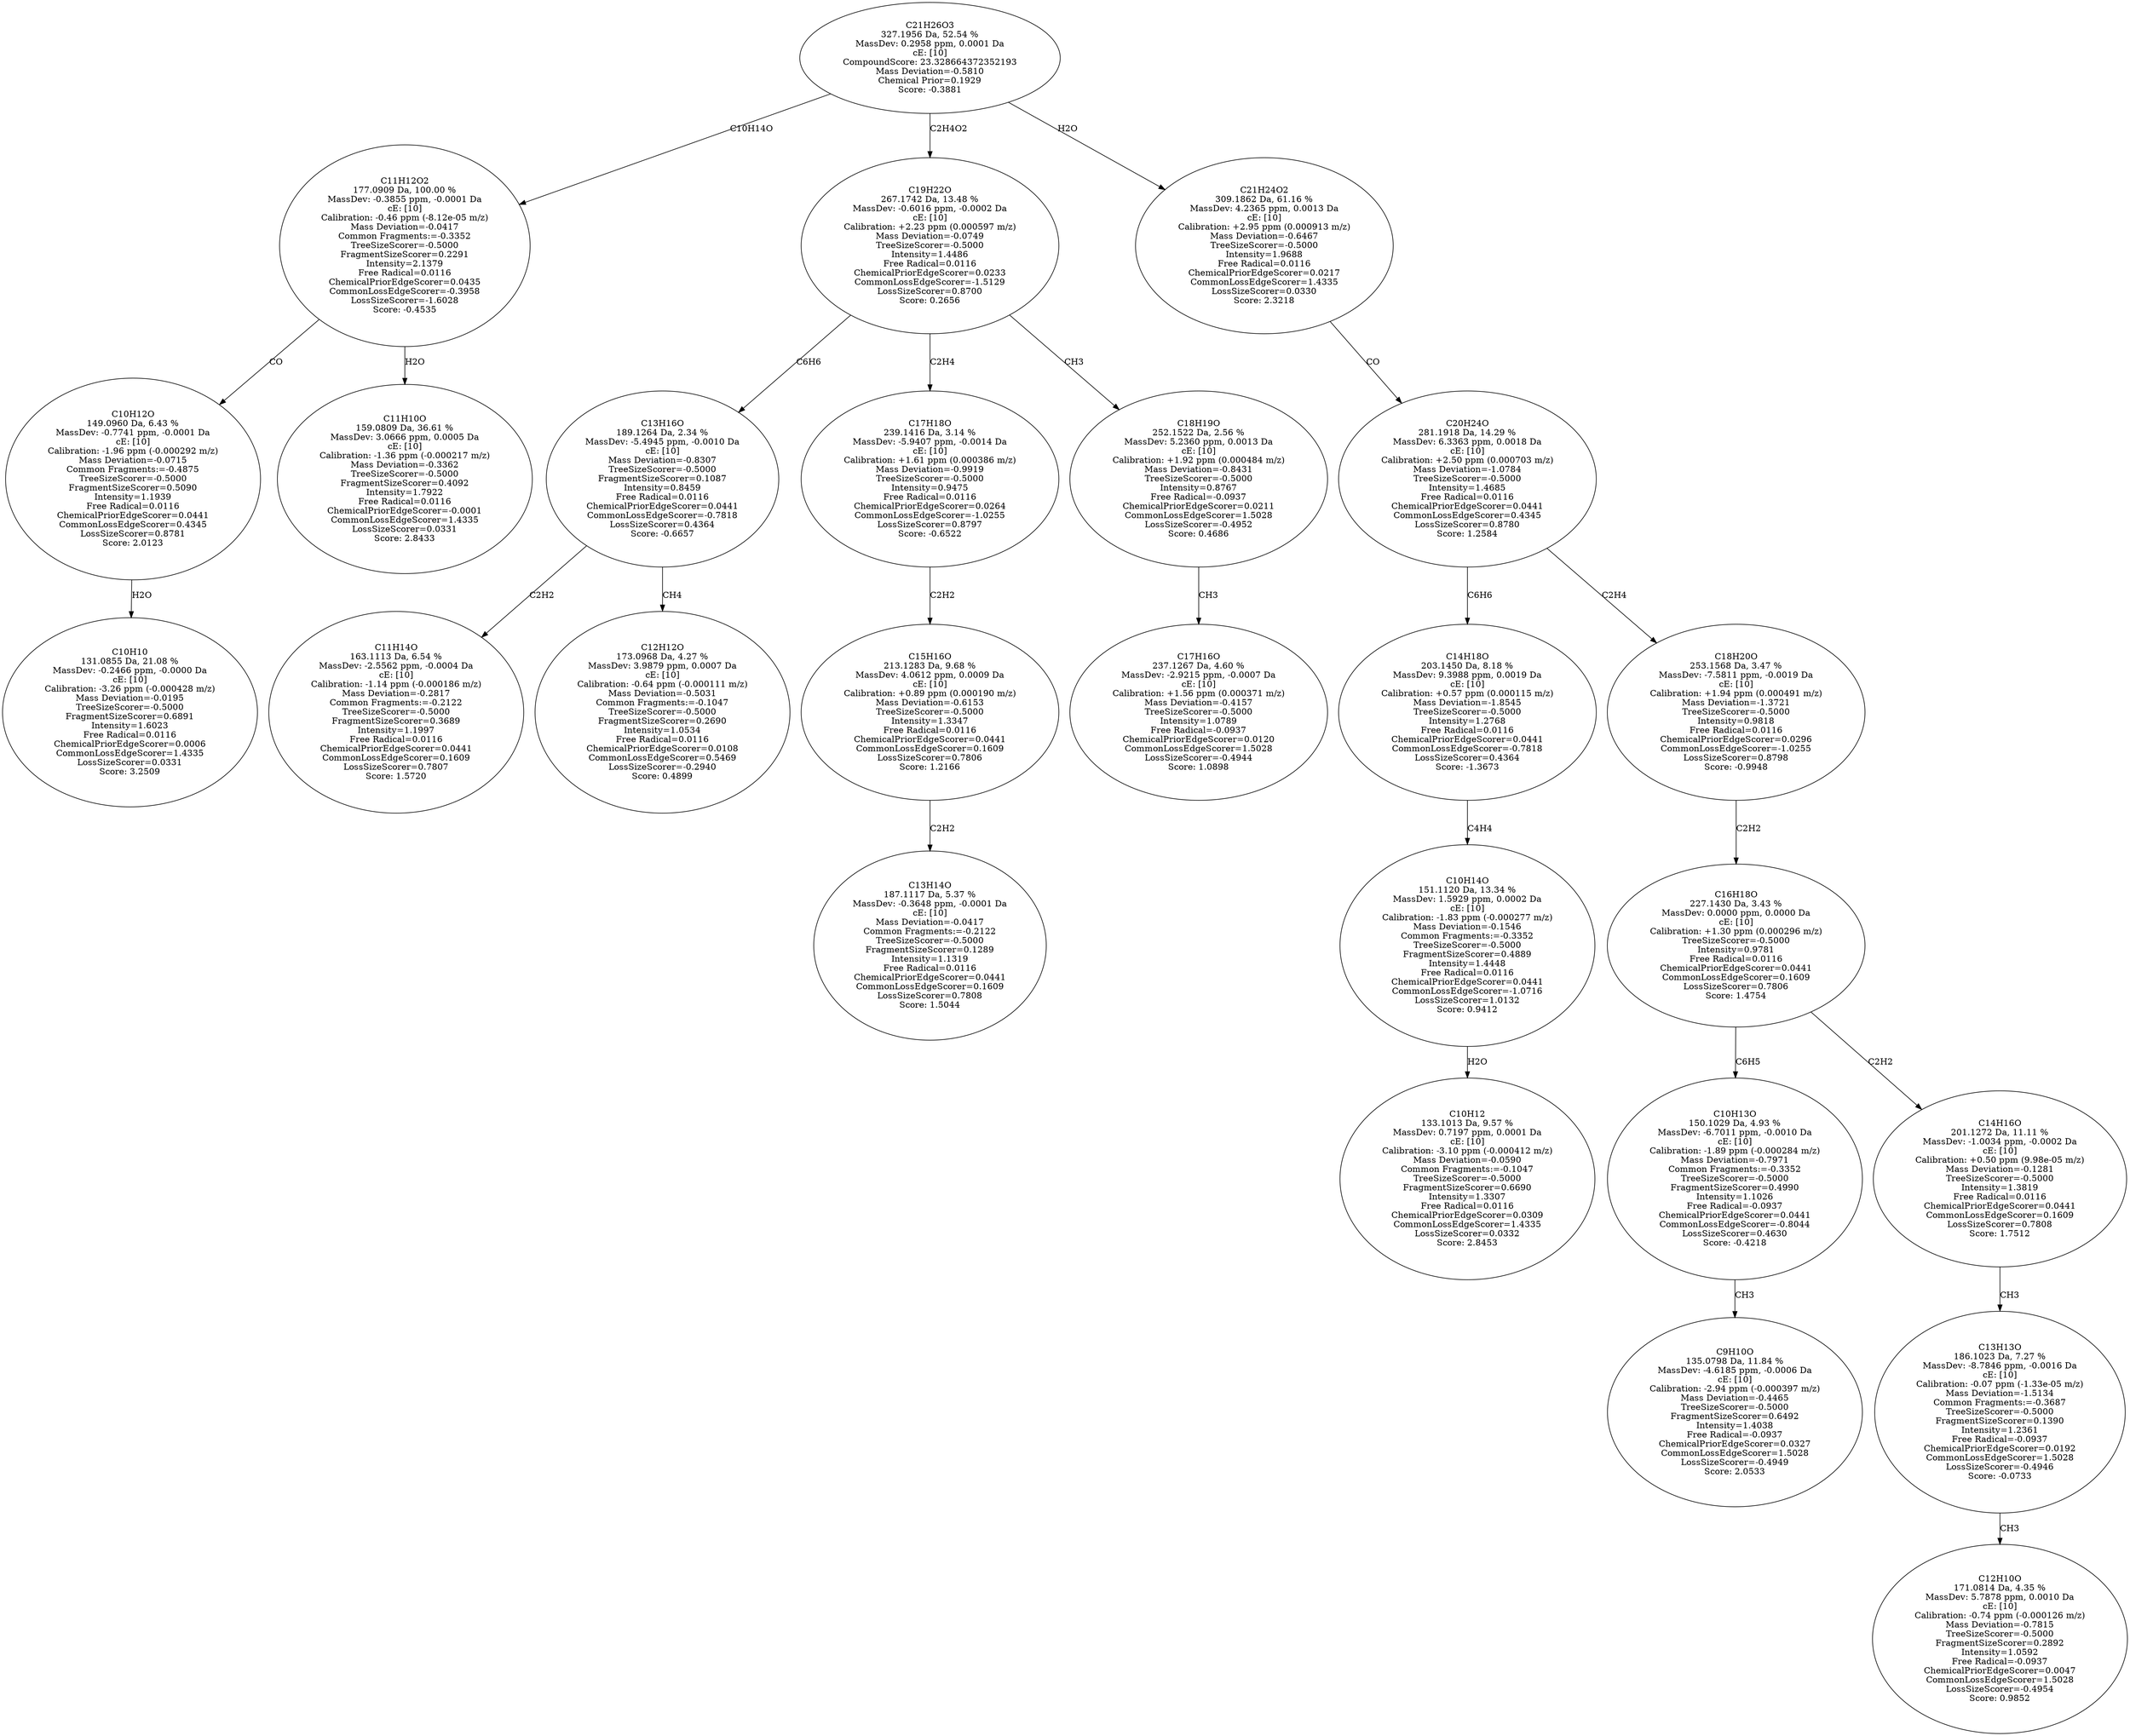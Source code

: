 strict digraph {
v1 [label="C10H10\n131.0855 Da, 21.08 %\nMassDev: -0.2466 ppm, -0.0000 Da\ncE: [10]\nCalibration: -3.26 ppm (-0.000428 m/z)\nMass Deviation=-0.0195\nTreeSizeScorer=-0.5000\nFragmentSizeScorer=0.6891\nIntensity=1.6023\nFree Radical=0.0116\nChemicalPriorEdgeScorer=0.0006\nCommonLossEdgeScorer=1.4335\nLossSizeScorer=0.0331\nScore: 3.2509"];
v2 [label="C10H12O\n149.0960 Da, 6.43 %\nMassDev: -0.7741 ppm, -0.0001 Da\ncE: [10]\nCalibration: -1.96 ppm (-0.000292 m/z)\nMass Deviation=-0.0715\nCommon Fragments:=-0.4875\nTreeSizeScorer=-0.5000\nFragmentSizeScorer=0.5090\nIntensity=1.1939\nFree Radical=0.0116\nChemicalPriorEdgeScorer=0.0441\nCommonLossEdgeScorer=0.4345\nLossSizeScorer=0.8781\nScore: 2.0123"];
v3 [label="C11H10O\n159.0809 Da, 36.61 %\nMassDev: 3.0666 ppm, 0.0005 Da\ncE: [10]\nCalibration: -1.36 ppm (-0.000217 m/z)\nMass Deviation=-0.3362\nTreeSizeScorer=-0.5000\nFragmentSizeScorer=0.4092\nIntensity=1.7922\nFree Radical=0.0116\nChemicalPriorEdgeScorer=-0.0001\nCommonLossEdgeScorer=1.4335\nLossSizeScorer=0.0331\nScore: 2.8433"];
v4 [label="C11H12O2\n177.0909 Da, 100.00 %\nMassDev: -0.3855 ppm, -0.0001 Da\ncE: [10]\nCalibration: -0.46 ppm (-8.12e-05 m/z)\nMass Deviation=-0.0417\nCommon Fragments:=-0.3352\nTreeSizeScorer=-0.5000\nFragmentSizeScorer=0.2291\nIntensity=2.1379\nFree Radical=0.0116\nChemicalPriorEdgeScorer=0.0435\nCommonLossEdgeScorer=-0.3958\nLossSizeScorer=-1.6028\nScore: -0.4535"];
v5 [label="C11H14O\n163.1113 Da, 6.54 %\nMassDev: -2.5562 ppm, -0.0004 Da\ncE: [10]\nCalibration: -1.14 ppm (-0.000186 m/z)\nMass Deviation=-0.2817\nCommon Fragments:=-0.2122\nTreeSizeScorer=-0.5000\nFragmentSizeScorer=0.3689\nIntensity=1.1997\nFree Radical=0.0116\nChemicalPriorEdgeScorer=0.0441\nCommonLossEdgeScorer=0.1609\nLossSizeScorer=0.7807\nScore: 1.5720"];
v6 [label="C12H12O\n173.0968 Da, 4.27 %\nMassDev: 3.9879 ppm, 0.0007 Da\ncE: [10]\nCalibration: -0.64 ppm (-0.000111 m/z)\nMass Deviation=-0.5031\nCommon Fragments:=-0.1047\nTreeSizeScorer=-0.5000\nFragmentSizeScorer=0.2690\nIntensity=1.0534\nFree Radical=0.0116\nChemicalPriorEdgeScorer=0.0108\nCommonLossEdgeScorer=0.5469\nLossSizeScorer=-0.2940\nScore: 0.4899"];
v7 [label="C13H16O\n189.1264 Da, 2.34 %\nMassDev: -5.4945 ppm, -0.0010 Da\ncE: [10]\nMass Deviation=-0.8307\nTreeSizeScorer=-0.5000\nFragmentSizeScorer=0.1087\nIntensity=0.8459\nFree Radical=0.0116\nChemicalPriorEdgeScorer=0.0441\nCommonLossEdgeScorer=-0.7818\nLossSizeScorer=0.4364\nScore: -0.6657"];
v8 [label="C13H14O\n187.1117 Da, 5.37 %\nMassDev: -0.3648 ppm, -0.0001 Da\ncE: [10]\nMass Deviation=-0.0417\nCommon Fragments:=-0.2122\nTreeSizeScorer=-0.5000\nFragmentSizeScorer=0.1289\nIntensity=1.1319\nFree Radical=0.0116\nChemicalPriorEdgeScorer=0.0441\nCommonLossEdgeScorer=0.1609\nLossSizeScorer=0.7808\nScore: 1.5044"];
v9 [label="C15H16O\n213.1283 Da, 9.68 %\nMassDev: 4.0612 ppm, 0.0009 Da\ncE: [10]\nCalibration: +0.89 ppm (0.000190 m/z)\nMass Deviation=-0.6153\nTreeSizeScorer=-0.5000\nIntensity=1.3347\nFree Radical=0.0116\nChemicalPriorEdgeScorer=0.0441\nCommonLossEdgeScorer=0.1609\nLossSizeScorer=0.7806\nScore: 1.2166"];
v10 [label="C17H18O\n239.1416 Da, 3.14 %\nMassDev: -5.9407 ppm, -0.0014 Da\ncE: [10]\nCalibration: +1.61 ppm (0.000386 m/z)\nMass Deviation=-0.9919\nTreeSizeScorer=-0.5000\nIntensity=0.9475\nFree Radical=0.0116\nChemicalPriorEdgeScorer=0.0264\nCommonLossEdgeScorer=-1.0255\nLossSizeScorer=0.8797\nScore: -0.6522"];
v11 [label="C17H16O\n237.1267 Da, 4.60 %\nMassDev: -2.9215 ppm, -0.0007 Da\ncE: [10]\nCalibration: +1.56 ppm (0.000371 m/z)\nMass Deviation=-0.4157\nTreeSizeScorer=-0.5000\nIntensity=1.0789\nFree Radical=-0.0937\nChemicalPriorEdgeScorer=0.0120\nCommonLossEdgeScorer=1.5028\nLossSizeScorer=-0.4944\nScore: 1.0898"];
v12 [label="C18H19O\n252.1522 Da, 2.56 %\nMassDev: 5.2360 ppm, 0.0013 Da\ncE: [10]\nCalibration: +1.92 ppm (0.000484 m/z)\nMass Deviation=-0.8431\nTreeSizeScorer=-0.5000\nIntensity=0.8767\nFree Radical=-0.0937\nChemicalPriorEdgeScorer=0.0211\nCommonLossEdgeScorer=1.5028\nLossSizeScorer=-0.4952\nScore: 0.4686"];
v13 [label="C19H22O\n267.1742 Da, 13.48 %\nMassDev: -0.6016 ppm, -0.0002 Da\ncE: [10]\nCalibration: +2.23 ppm (0.000597 m/z)\nMass Deviation=-0.0749\nTreeSizeScorer=-0.5000\nIntensity=1.4486\nFree Radical=0.0116\nChemicalPriorEdgeScorer=0.0233\nCommonLossEdgeScorer=-1.5129\nLossSizeScorer=0.8700\nScore: 0.2656"];
v14 [label="C10H12\n133.1013 Da, 9.57 %\nMassDev: 0.7197 ppm, 0.0001 Da\ncE: [10]\nCalibration: -3.10 ppm (-0.000412 m/z)\nMass Deviation=-0.0590\nCommon Fragments:=-0.1047\nTreeSizeScorer=-0.5000\nFragmentSizeScorer=0.6690\nIntensity=1.3307\nFree Radical=0.0116\nChemicalPriorEdgeScorer=0.0309\nCommonLossEdgeScorer=1.4335\nLossSizeScorer=0.0332\nScore: 2.8453"];
v15 [label="C10H14O\n151.1120 Da, 13.34 %\nMassDev: 1.5929 ppm, 0.0002 Da\ncE: [10]\nCalibration: -1.83 ppm (-0.000277 m/z)\nMass Deviation=-0.1546\nCommon Fragments:=-0.3352\nTreeSizeScorer=-0.5000\nFragmentSizeScorer=0.4889\nIntensity=1.4448\nFree Radical=0.0116\nChemicalPriorEdgeScorer=0.0441\nCommonLossEdgeScorer=-1.0716\nLossSizeScorer=1.0132\nScore: 0.9412"];
v16 [label="C14H18O\n203.1450 Da, 8.18 %\nMassDev: 9.3988 ppm, 0.0019 Da\ncE: [10]\nCalibration: +0.57 ppm (0.000115 m/z)\nMass Deviation=-1.8545\nTreeSizeScorer=-0.5000\nIntensity=1.2768\nFree Radical=0.0116\nChemicalPriorEdgeScorer=0.0441\nCommonLossEdgeScorer=-0.7818\nLossSizeScorer=0.4364\nScore: -1.3673"];
v17 [label="C9H10O\n135.0798 Da, 11.84 %\nMassDev: -4.6185 ppm, -0.0006 Da\ncE: [10]\nCalibration: -2.94 ppm (-0.000397 m/z)\nMass Deviation=-0.4465\nTreeSizeScorer=-0.5000\nFragmentSizeScorer=0.6492\nIntensity=1.4038\nFree Radical=-0.0937\nChemicalPriorEdgeScorer=0.0327\nCommonLossEdgeScorer=1.5028\nLossSizeScorer=-0.4949\nScore: 2.0533"];
v18 [label="C10H13O\n150.1029 Da, 4.93 %\nMassDev: -6.7011 ppm, -0.0010 Da\ncE: [10]\nCalibration: -1.89 ppm (-0.000284 m/z)\nMass Deviation=-0.7971\nCommon Fragments:=-0.3352\nTreeSizeScorer=-0.5000\nFragmentSizeScorer=0.4990\nIntensity=1.1026\nFree Radical=-0.0937\nChemicalPriorEdgeScorer=0.0441\nCommonLossEdgeScorer=-0.8044\nLossSizeScorer=0.4630\nScore: -0.4218"];
v19 [label="C12H10O\n171.0814 Da, 4.35 %\nMassDev: 5.7878 ppm, 0.0010 Da\ncE: [10]\nCalibration: -0.74 ppm (-0.000126 m/z)\nMass Deviation=-0.7815\nTreeSizeScorer=-0.5000\nFragmentSizeScorer=0.2892\nIntensity=1.0592\nFree Radical=-0.0937\nChemicalPriorEdgeScorer=0.0047\nCommonLossEdgeScorer=1.5028\nLossSizeScorer=-0.4954\nScore: 0.9852"];
v20 [label="C13H13O\n186.1023 Da, 7.27 %\nMassDev: -8.7846 ppm, -0.0016 Da\ncE: [10]\nCalibration: -0.07 ppm (-1.33e-05 m/z)\nMass Deviation=-1.5134\nCommon Fragments:=-0.3687\nTreeSizeScorer=-0.5000\nFragmentSizeScorer=0.1390\nIntensity=1.2361\nFree Radical=-0.0937\nChemicalPriorEdgeScorer=0.0192\nCommonLossEdgeScorer=1.5028\nLossSizeScorer=-0.4946\nScore: -0.0733"];
v21 [label="C14H16O\n201.1272 Da, 11.11 %\nMassDev: -1.0034 ppm, -0.0002 Da\ncE: [10]\nCalibration: +0.50 ppm (9.98e-05 m/z)\nMass Deviation=-0.1281\nTreeSizeScorer=-0.5000\nIntensity=1.3819\nFree Radical=0.0116\nChemicalPriorEdgeScorer=0.0441\nCommonLossEdgeScorer=0.1609\nLossSizeScorer=0.7808\nScore: 1.7512"];
v22 [label="C16H18O\n227.1430 Da, 3.43 %\nMassDev: 0.0000 ppm, 0.0000 Da\ncE: [10]\nCalibration: +1.30 ppm (0.000296 m/z)\nTreeSizeScorer=-0.5000\nIntensity=0.9781\nFree Radical=0.0116\nChemicalPriorEdgeScorer=0.0441\nCommonLossEdgeScorer=0.1609\nLossSizeScorer=0.7806\nScore: 1.4754"];
v23 [label="C18H20O\n253.1568 Da, 3.47 %\nMassDev: -7.5811 ppm, -0.0019 Da\ncE: [10]\nCalibration: +1.94 ppm (0.000491 m/z)\nMass Deviation=-1.3721\nTreeSizeScorer=-0.5000\nIntensity=0.9818\nFree Radical=0.0116\nChemicalPriorEdgeScorer=0.0296\nCommonLossEdgeScorer=-1.0255\nLossSizeScorer=0.8798\nScore: -0.9948"];
v24 [label="C20H24O\n281.1918 Da, 14.29 %\nMassDev: 6.3363 ppm, 0.0018 Da\ncE: [10]\nCalibration: +2.50 ppm (0.000703 m/z)\nMass Deviation=-1.0784\nTreeSizeScorer=-0.5000\nIntensity=1.4685\nFree Radical=0.0116\nChemicalPriorEdgeScorer=0.0441\nCommonLossEdgeScorer=0.4345\nLossSizeScorer=0.8780\nScore: 1.2584"];
v25 [label="C21H24O2\n309.1862 Da, 61.16 %\nMassDev: 4.2365 ppm, 0.0013 Da\ncE: [10]\nCalibration: +2.95 ppm (0.000913 m/z)\nMass Deviation=-0.6467\nTreeSizeScorer=-0.5000\nIntensity=1.9688\nFree Radical=0.0116\nChemicalPriorEdgeScorer=0.0217\nCommonLossEdgeScorer=1.4335\nLossSizeScorer=0.0330\nScore: 2.3218"];
v26 [label="C21H26O3\n327.1956 Da, 52.54 %\nMassDev: 0.2958 ppm, 0.0001 Da\ncE: [10]\nCompoundScore: 23.328664372352193\nMass Deviation=-0.5810\nChemical Prior=0.1929\nScore: -0.3881"];
v2 -> v1 [label="H2O"];
v4 -> v2 [label="CO"];
v4 -> v3 [label="H2O"];
v26 -> v4 [label="C10H14O"];
v7 -> v5 [label="C2H2"];
v7 -> v6 [label="CH4"];
v13 -> v7 [label="C6H6"];
v9 -> v8 [label="C2H2"];
v10 -> v9 [label="C2H2"];
v13 -> v10 [label="C2H4"];
v12 -> v11 [label="CH3"];
v13 -> v12 [label="CH3"];
v26 -> v13 [label="C2H4O2"];
v15 -> v14 [label="H2O"];
v16 -> v15 [label="C4H4"];
v24 -> v16 [label="C6H6"];
v18 -> v17 [label="CH3"];
v22 -> v18 [label="C6H5"];
v20 -> v19 [label="CH3"];
v21 -> v20 [label="CH3"];
v22 -> v21 [label="C2H2"];
v23 -> v22 [label="C2H2"];
v24 -> v23 [label="C2H4"];
v25 -> v24 [label="CO"];
v26 -> v25 [label="H2O"];
}